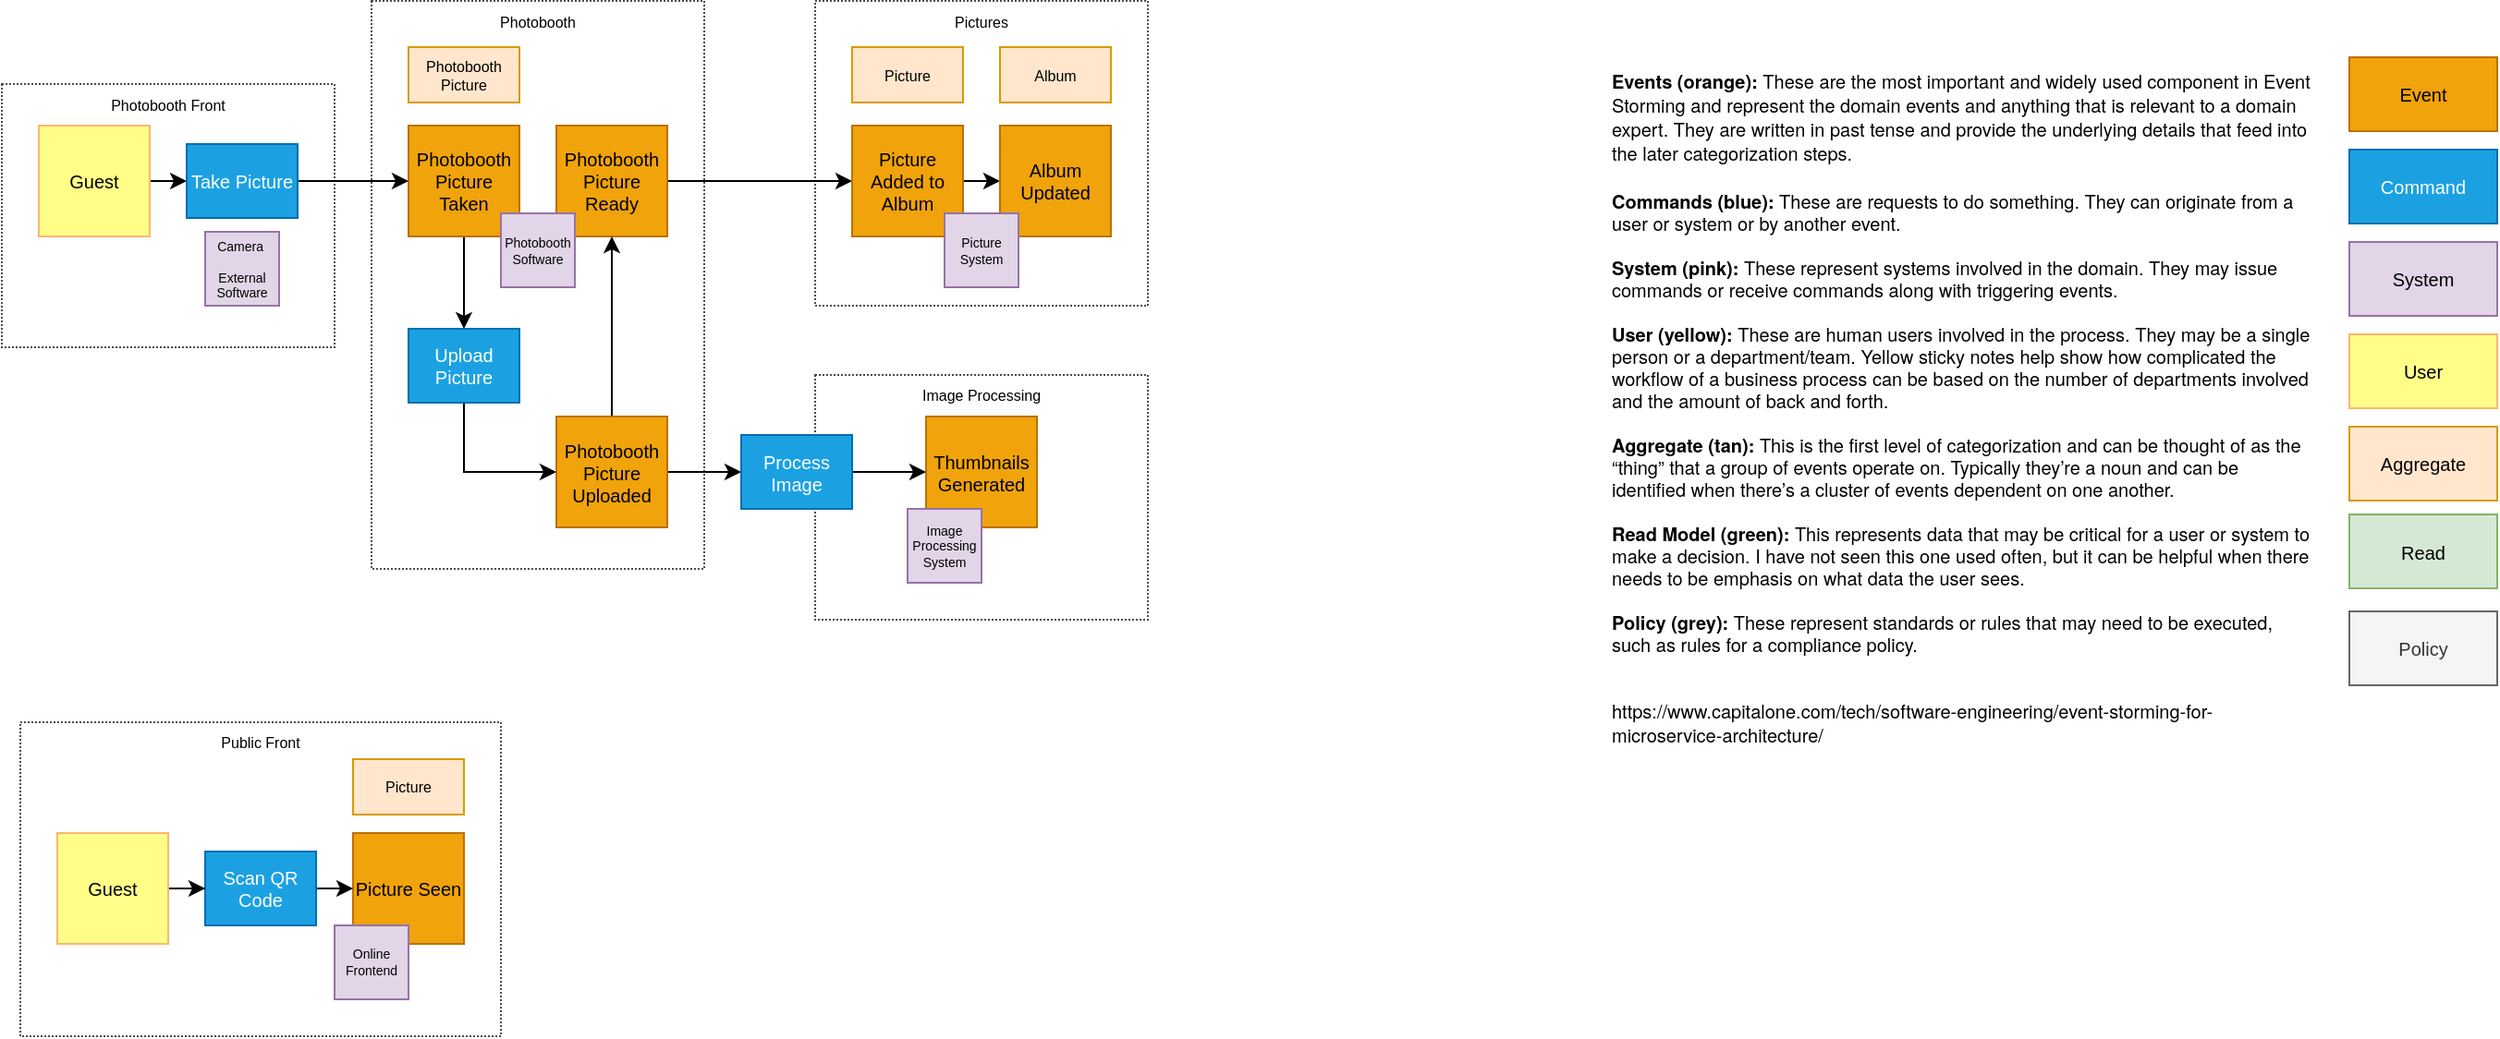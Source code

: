 <mxfile version="18.1.3" type="device"><diagram id="fX77MtaEtB7uqKcOZBoV" name="Event Storming"><mxGraphModel dx="822" dy="499" grid="1" gridSize="10" guides="1" tooltips="1" connect="1" arrows="1" fold="1" page="1" pageScale="1" pageWidth="850" pageHeight="1100" math="0" shadow="0"><root><mxCell id="0"/><mxCell id="1" parent="0"/><mxCell id="wSbY5mnxiFB_ejJjJqvr-53" value="Photobooth Front" style="rounded=0;whiteSpace=wrap;html=1;fontSize=8;verticalAlign=top;strokeColor=#4D4D4D;dashed=1;dashPattern=1 1;" parent="1" vertex="1"><mxGeometry x="10" y="54.5" width="180" height="142.5" as="geometry"/></mxCell><mxCell id="wSbY5mnxiFB_ejJjJqvr-52" value="Public Front" style="rounded=0;whiteSpace=wrap;html=1;fontSize=8;verticalAlign=top;strokeColor=#4D4D4D;dashed=1;dashPattern=1 1;" parent="1" vertex="1"><mxGeometry x="20" y="400" width="260" height="170" as="geometry"/></mxCell><mxCell id="wSbY5mnxiFB_ejJjJqvr-51" value="Image Processing" style="rounded=0;whiteSpace=wrap;html=1;fontSize=8;verticalAlign=top;strokeColor=#4D4D4D;dashed=1;dashPattern=1 1;" parent="1" vertex="1"><mxGeometry x="450" y="212" width="180" height="132.5" as="geometry"/></mxCell><mxCell id="wSbY5mnxiFB_ejJjJqvr-50" value="Pictures" style="rounded=0;whiteSpace=wrap;html=1;fontSize=8;verticalAlign=top;strokeColor=#4D4D4D;dashed=1;dashPattern=1 1;" parent="1" vertex="1"><mxGeometry x="450" y="9.5" width="180" height="165" as="geometry"/></mxCell><mxCell id="wSbY5mnxiFB_ejJjJqvr-49" value="Photobooth" style="rounded=0;whiteSpace=wrap;html=1;fontSize=8;verticalAlign=top;strokeColor=#4D4D4D;dashed=1;dashPattern=1 1;" parent="1" vertex="1"><mxGeometry x="210" y="9.5" width="180" height="307.5" as="geometry"/></mxCell><mxCell id="wSbY5mnxiFB_ejJjJqvr-5" value="&lt;div style=&quot;text-align: left;&quot;&gt;&lt;strong style=&quot;background-color: initial; font-family: Optimist, &amp;quot;Helvetica Neue&amp;quot;, Helvetica, Arial, sans-serif; box-sizing: border-box;&quot;&gt;Events (orange):&lt;/strong&gt;&lt;span style=&quot;background-color: initial; font-family: Optimist, &amp;quot;Helvetica Neue&amp;quot;, Helvetica, Arial, sans-serif;&quot;&gt;&amp;nbsp;These are the most important and widely used component in Event Storming and represent the domain events and anything that is relevant to a domain expert. They are written in past tense and provide the underlying details that feed into the later categorization steps.&lt;/span&gt;&lt;/div&gt;&lt;div style=&quot;text-align: left;&quot;&gt;&lt;span style=&quot;background-color: initial; font-family: Optimist, &amp;quot;Helvetica Neue&amp;quot;, Helvetica, Arial, sans-serif;&quot;&gt;&lt;br&gt;&lt;/span&gt;&lt;/div&gt;&lt;strong style=&quot;font-family: Optimist, &amp;quot;Helvetica Neue&amp;quot;, Helvetica, Arial, sans-serif; background-color: initial; box-sizing: border-box;&quot;&gt;&lt;div style=&quot;text-align: left;&quot;&gt;&lt;strong style=&quot;background-color: initial; box-sizing: border-box;&quot;&gt;Commands (blue):&lt;/strong&gt;&lt;span style=&quot;background-color: initial; font-weight: normal;&quot;&gt;&amp;nbsp;These are requests to do something. They can originate from a user or system or by another event.&lt;/span&gt;&lt;/div&gt;&lt;div style=&quot;text-align: left;&quot;&gt;&lt;span style=&quot;background-color: initial; font-weight: normal;&quot;&gt;&lt;br&gt;&lt;/span&gt;&lt;/div&gt;&lt;/strong&gt;&lt;strong style=&quot;font-family: Optimist, &amp;quot;Helvetica Neue&amp;quot;, Helvetica, Arial, sans-serif; background-color: initial; box-sizing: border-box;&quot;&gt;&lt;div style=&quot;text-align: left;&quot;&gt;&lt;strong style=&quot;background-color: initial; box-sizing: border-box;&quot;&gt;System (pink):&amp;nbsp;&lt;/strong&gt;&lt;span style=&quot;background-color: initial; font-weight: normal;&quot;&gt;These represent systems involved in the domain. They may issue commands or receive commands along with triggering events.&lt;/span&gt;&lt;/div&gt;&lt;div style=&quot;text-align: left;&quot;&gt;&lt;br&gt;&lt;/div&gt;&lt;/strong&gt;&lt;strong style=&quot;font-family: Optimist, &amp;quot;Helvetica Neue&amp;quot;, Helvetica, Arial, sans-serif; background-color: initial; box-sizing: border-box;&quot;&gt;&lt;div style=&quot;text-align: left;&quot;&gt;&lt;strong style=&quot;background-color: initial; box-sizing: border-box;&quot;&gt;User (yellow):&lt;/strong&gt;&lt;span style=&quot;background-color: initial; font-weight: normal;&quot;&gt;&amp;nbsp;These are human users involved in the process. They may be a single person or a department/team. Yellow sticky notes help show how complicated the workflow of a business process can be based on the number of departments involved and the amount of back and forth.&lt;/span&gt;&lt;/div&gt;&lt;div style=&quot;text-align: left;&quot;&gt;&lt;span style=&quot;background-color: initial; font-weight: normal;&quot;&gt;&lt;br&gt;&lt;/span&gt;&lt;/div&gt;&lt;/strong&gt;&lt;strong style=&quot;font-family: Optimist, &amp;quot;Helvetica Neue&amp;quot;, Helvetica, Arial, sans-serif; background-color: initial; box-sizing: border-box;&quot;&gt;&lt;div style=&quot;text-align: left;&quot;&gt;&lt;strong style=&quot;background-color: initial; box-sizing: border-box;&quot;&gt;Aggregate (tan):&lt;/strong&gt;&lt;span style=&quot;background-color: initial; font-weight: normal;&quot;&gt;&amp;nbsp;This is the first level of categorization and can be thought of as the “thing” that a group of events operate on. Typically they’re a noun and can be identified when there’s a cluster of events dependent on one another.&lt;/span&gt;&lt;/div&gt;&lt;div style=&quot;text-align: left;&quot;&gt;&lt;span style=&quot;background-color: initial; font-weight: normal;&quot;&gt;&lt;br&gt;&lt;/span&gt;&lt;/div&gt;&lt;/strong&gt;&lt;strong style=&quot;font-family: Optimist, &amp;quot;Helvetica Neue&amp;quot;, Helvetica, Arial, sans-serif; background-color: initial; box-sizing: border-box;&quot;&gt;&lt;div style=&quot;text-align: left;&quot;&gt;&lt;strong style=&quot;background-color: initial; box-sizing: border-box;&quot;&gt;Read Model (green):&lt;/strong&gt;&lt;span style=&quot;background-color: initial; font-weight: normal;&quot;&gt;&amp;nbsp;This represents data that may be critical for a user or system to make a decision. I have not seen this one used often, but it can be helpful when there needs to be emphasis on what data the user sees.&lt;/span&gt;&lt;/div&gt;&lt;div style=&quot;text-align: left;&quot;&gt;&lt;span style=&quot;background-color: initial; font-weight: normal;&quot;&gt;&lt;br&gt;&lt;/span&gt;&lt;/div&gt;&lt;/strong&gt;&lt;span style=&quot;background-color: initial; box-sizing: border-box;&quot;&gt;&lt;div style=&quot;font-family: Optimist, &amp;quot;Helvetica Neue&amp;quot;, Helvetica, Arial, sans-serif; font-weight: bold; text-align: left;&quot;&gt;&lt;strong style=&quot;background-color: initial; box-sizing: border-box;&quot;&gt;Policy (grey):&amp;nbsp;&lt;/strong&gt;&lt;span style=&quot;background-color: initial; font-weight: normal;&quot;&gt;These represent standards or rules that may need to be executed, such as rules for a compliance policy.&lt;/span&gt;&lt;/div&gt;&lt;div style=&quot;font-family: Optimist, &amp;quot;Helvetica Neue&amp;quot;, Helvetica, Arial, sans-serif; font-weight: bold; text-align: left;&quot;&gt;&lt;span style=&quot;background-color: initial; font-weight: normal;&quot;&gt;&lt;br&gt;&lt;/span&gt;&lt;/div&gt;&lt;div style=&quot;font-family: Optimist, &amp;quot;Helvetica Neue&amp;quot;, Helvetica, Arial, sans-serif; font-weight: bold; text-align: left;&quot;&gt;&lt;span style=&quot;background-color: initial; font-weight: normal;&quot;&gt;&lt;br&gt;&lt;/span&gt;&lt;/div&gt;&lt;div style=&quot;text-align: left;&quot;&gt;&lt;span style=&quot;background-color: initial;&quot;&gt;&lt;font face=&quot;Optimist, Helvetica Neue, Helvetica, Arial, sans-serif&quot;&gt;https://www.capitalone.com/tech/software-engineering/event-storming-for-microservice-architecture/&lt;/font&gt;&lt;br&gt;&lt;/span&gt;&lt;/div&gt;&lt;/span&gt;" style="text;html=1;strokeColor=none;fillColor=none;align=center;verticalAlign=top;whiteSpace=wrap;rounded=0;fontSize=10;" parent="1" vertex="1"><mxGeometry x="880" y="40" width="380" height="400" as="geometry"/></mxCell><mxCell id="wSbY5mnxiFB_ejJjJqvr-6" value="System" style="rounded=0;whiteSpace=wrap;html=1;fillColor=#e1d5e7;strokeColor=#9673a6;fontSize=10;" parent="1" vertex="1"><mxGeometry x="1280" y="140" width="80" height="40" as="geometry"/></mxCell><mxCell id="wSbY5mnxiFB_ejJjJqvr-7" value="Command" style="rounded=0;whiteSpace=wrap;html=1;fillColor=#1ba1e2;strokeColor=#006EAF;fontColor=#ffffff;fontSize=10;" parent="1" vertex="1"><mxGeometry x="1280" y="90" width="80" height="40" as="geometry"/></mxCell><mxCell id="wSbY5mnxiFB_ejJjJqvr-8" value="Event" style="rounded=0;whiteSpace=wrap;html=1;fillColor=#f0a30a;strokeColor=#BD7000;fontColor=#000000;fontSize=10;" parent="1" vertex="1"><mxGeometry x="1280" y="40" width="80" height="40" as="geometry"/></mxCell><mxCell id="wSbY5mnxiFB_ejJjJqvr-9" value="Aggregate" style="rounded=0;whiteSpace=wrap;html=1;fillColor=#ffe6cc;strokeColor=#d79b00;fontSize=10;" parent="1" vertex="1"><mxGeometry x="1280" y="240" width="80" height="40" as="geometry"/></mxCell><mxCell id="wSbY5mnxiFB_ejJjJqvr-10" value="Read" style="rounded=0;whiteSpace=wrap;html=1;fillColor=#d5e8d4;strokeColor=#82b366;fontSize=10;" parent="1" vertex="1"><mxGeometry x="1280" y="287.5" width="80" height="40" as="geometry"/></mxCell><mxCell id="wSbY5mnxiFB_ejJjJqvr-11" value="Policy" style="rounded=0;whiteSpace=wrap;html=1;fillColor=#f5f5f5;strokeColor=#666666;fontColor=#333333;fontSize=10;" parent="1" vertex="1"><mxGeometry x="1280" y="340" width="80" height="40" as="geometry"/></mxCell><mxCell id="wSbY5mnxiFB_ejJjJqvr-35" style="edgeStyle=orthogonalEdgeStyle;rounded=0;orthogonalLoop=1;jettySize=auto;html=1;exitX=1;exitY=0.5;exitDx=0;exitDy=0;entryX=0;entryY=0.5;entryDx=0;entryDy=0;fontSize=10;" parent="1" source="wSbY5mnxiFB_ejJjJqvr-12" target="wSbY5mnxiFB_ejJjJqvr-14" edge="1"><mxGeometry relative="1" as="geometry"/></mxCell><mxCell id="wSbY5mnxiFB_ejJjJqvr-12" value="Photobooth Picture Ready" style="rounded=0;whiteSpace=wrap;html=1;fillColor=#f0a30a;strokeColor=#BD7000;fontColor=#000000;fontSize=10;" parent="1" vertex="1"><mxGeometry x="310" y="77" width="60" height="60" as="geometry"/></mxCell><mxCell id="wSbY5mnxiFB_ejJjJqvr-43" style="edgeStyle=orthogonalEdgeStyle;rounded=0;orthogonalLoop=1;jettySize=auto;html=1;exitX=1;exitY=0.5;exitDx=0;exitDy=0;entryX=0;entryY=0.5;entryDx=0;entryDy=0;fontSize=8;" parent="1" source="wSbY5mnxiFB_ejJjJqvr-13" target="wSbY5mnxiFB_ejJjJqvr-42" edge="1"><mxGeometry relative="1" as="geometry"/></mxCell><mxCell id="wSbY5mnxiFB_ejJjJqvr-56" style="edgeStyle=orthogonalEdgeStyle;rounded=0;orthogonalLoop=1;jettySize=auto;html=1;exitX=0.5;exitY=0;exitDx=0;exitDy=0;entryX=0.5;entryY=1;entryDx=0;entryDy=0;fontSize=8;" parent="1" source="wSbY5mnxiFB_ejJjJqvr-13" target="wSbY5mnxiFB_ejJjJqvr-12" edge="1"><mxGeometry relative="1" as="geometry"/></mxCell><mxCell id="wSbY5mnxiFB_ejJjJqvr-13" value="Photobooth Picture Uploaded" style="rounded=0;whiteSpace=wrap;html=1;fillColor=#f0a30a;strokeColor=#BD7000;fontColor=#000000;fontSize=10;" parent="1" vertex="1"><mxGeometry x="310" y="234.5" width="60" height="60" as="geometry"/></mxCell><mxCell id="wSbY5mnxiFB_ejJjJqvr-36" style="edgeStyle=orthogonalEdgeStyle;rounded=0;orthogonalLoop=1;jettySize=auto;html=1;exitX=1;exitY=0.5;exitDx=0;exitDy=0;entryX=0;entryY=0.5;entryDx=0;entryDy=0;fontSize=10;" parent="1" source="wSbY5mnxiFB_ejJjJqvr-14" target="wSbY5mnxiFB_ejJjJqvr-15" edge="1"><mxGeometry relative="1" as="geometry"/></mxCell><mxCell id="wSbY5mnxiFB_ejJjJqvr-14" value="Picture Added to Album" style="rounded=0;whiteSpace=wrap;html=1;fillColor=#f0a30a;strokeColor=#BD7000;fontColor=#000000;fontSize=10;" parent="1" vertex="1"><mxGeometry x="470" y="77" width="60" height="60" as="geometry"/></mxCell><mxCell id="wSbY5mnxiFB_ejJjJqvr-15" value="Album Updated" style="rounded=0;whiteSpace=wrap;html=1;fillColor=#f0a30a;strokeColor=#BD7000;fontColor=#000000;fontSize=10;" parent="1" vertex="1"><mxGeometry x="550" y="77" width="60" height="60" as="geometry"/></mxCell><mxCell id="wSbY5mnxiFB_ejJjJqvr-16" value="Thumbnails Generated" style="rounded=0;whiteSpace=wrap;html=1;fillColor=#f0a30a;strokeColor=#BD7000;fontColor=#000000;fontSize=10;" parent="1" vertex="1"><mxGeometry x="510" y="234.5" width="60" height="60" as="geometry"/></mxCell><mxCell id="wSbY5mnxiFB_ejJjJqvr-54" style="edgeStyle=orthogonalEdgeStyle;rounded=0;orthogonalLoop=1;jettySize=auto;html=1;exitX=1;exitY=0.5;exitDx=0;exitDy=0;entryX=0;entryY=0.5;entryDx=0;entryDy=0;fontSize=8;" parent="1" source="wSbY5mnxiFB_ejJjJqvr-18" target="wSbY5mnxiFB_ejJjJqvr-45" edge="1"><mxGeometry relative="1" as="geometry"/></mxCell><mxCell id="wSbY5mnxiFB_ejJjJqvr-18" value="Guest" style="rounded=0;whiteSpace=wrap;html=1;fillColor=#ffff88;strokeColor=#FFB570;fontSize=10;" parent="1" vertex="1"><mxGeometry x="30" y="77" width="60" height="60" as="geometry"/></mxCell><mxCell id="wSbY5mnxiFB_ejJjJqvr-58" style="edgeStyle=orthogonalEdgeStyle;rounded=0;orthogonalLoop=1;jettySize=auto;html=1;exitX=0.5;exitY=1;exitDx=0;exitDy=0;entryX=0.5;entryY=0;entryDx=0;entryDy=0;fontSize=8;" parent="1" source="wSbY5mnxiFB_ejJjJqvr-19" target="wSbY5mnxiFB_ejJjJqvr-57" edge="1"><mxGeometry relative="1" as="geometry"/></mxCell><mxCell id="wSbY5mnxiFB_ejJjJqvr-19" value="Photobooth Picture Taken" style="rounded=0;whiteSpace=wrap;html=1;fillColor=#f0a30a;strokeColor=#BD7000;fontColor=#000000;fontSize=10;" parent="1" vertex="1"><mxGeometry x="230" y="77" width="60" height="60" as="geometry"/></mxCell><mxCell id="wSbY5mnxiFB_ejJjJqvr-20" value="Camera&amp;nbsp;&lt;br&gt;&lt;br&gt;External Software" style="rounded=0;whiteSpace=wrap;html=1;fillColor=#e1d5e7;strokeColor=#9673a6;fontSize=7;" parent="1" vertex="1"><mxGeometry x="120" y="134.5" width="40" height="40" as="geometry"/></mxCell><mxCell id="wSbY5mnxiFB_ejJjJqvr-23" value="Photobooth&lt;br style=&quot;font-size: 7px;&quot;&gt;Software" style="rounded=0;whiteSpace=wrap;html=1;fillColor=#e1d5e7;strokeColor=#9673a6;fontSize=7;" parent="1" vertex="1"><mxGeometry x="280" y="124.5" width="40" height="40" as="geometry"/></mxCell><mxCell id="wSbY5mnxiFB_ejJjJqvr-25" value="Picture Seen" style="rounded=0;whiteSpace=wrap;html=1;fillColor=#f0a30a;strokeColor=#BD7000;fontColor=#000000;fontSize=10;" parent="1" vertex="1"><mxGeometry x="200" y="460" width="60" height="60" as="geometry"/></mxCell><mxCell id="wSbY5mnxiFB_ejJjJqvr-29" style="edgeStyle=orthogonalEdgeStyle;rounded=0;orthogonalLoop=1;jettySize=auto;html=1;exitX=1;exitY=0.5;exitDx=0;exitDy=0;entryX=0;entryY=0.5;entryDx=0;entryDy=0;fontSize=10;" parent="1" source="wSbY5mnxiFB_ejJjJqvr-26" target="wSbY5mnxiFB_ejJjJqvr-25" edge="1"><mxGeometry relative="1" as="geometry"/></mxCell><mxCell id="wSbY5mnxiFB_ejJjJqvr-26" value="Scan QR Code" style="rounded=0;whiteSpace=wrap;html=1;fillColor=#1ba1e2;strokeColor=#006EAF;fontColor=#ffffff;fontSize=10;" parent="1" vertex="1"><mxGeometry x="120" y="470" width="60" height="40" as="geometry"/></mxCell><mxCell id="wSbY5mnxiFB_ejJjJqvr-28" style="edgeStyle=orthogonalEdgeStyle;rounded=0;orthogonalLoop=1;jettySize=auto;html=1;entryX=0;entryY=0.5;entryDx=0;entryDy=0;fontSize=10;" parent="1" source="wSbY5mnxiFB_ejJjJqvr-27" target="wSbY5mnxiFB_ejJjJqvr-26" edge="1"><mxGeometry relative="1" as="geometry"/></mxCell><mxCell id="wSbY5mnxiFB_ejJjJqvr-27" value="Guest" style="rounded=0;whiteSpace=wrap;html=1;fillColor=#ffff88;strokeColor=#FFB570;fontSize=10;" parent="1" vertex="1"><mxGeometry x="40" y="460" width="60" height="60" as="geometry"/></mxCell><mxCell id="wSbY5mnxiFB_ejJjJqvr-30" value="Online&lt;br&gt;Frontend" style="rounded=0;whiteSpace=wrap;html=1;fillColor=#e1d5e7;strokeColor=#9673a6;fontSize=7;" parent="1" vertex="1"><mxGeometry x="190" y="510" width="40" height="40" as="geometry"/></mxCell><mxCell id="wSbY5mnxiFB_ejJjJqvr-31" value="Image Processing&lt;br&gt;System" style="rounded=0;whiteSpace=wrap;html=1;fillColor=#e1d5e7;strokeColor=#9673a6;fontSize=7;" parent="1" vertex="1"><mxGeometry x="500" y="284.5" width="40" height="40" as="geometry"/></mxCell><mxCell id="wSbY5mnxiFB_ejJjJqvr-32" value="Picture System" style="rounded=0;whiteSpace=wrap;html=1;fillColor=#e1d5e7;strokeColor=#9673a6;fontSize=7;" parent="1" vertex="1"><mxGeometry x="520" y="124.5" width="40" height="40" as="geometry"/></mxCell><mxCell id="wSbY5mnxiFB_ejJjJqvr-37" value="User" style="rounded=0;whiteSpace=wrap;html=1;fillColor=#ffff88;strokeColor=#FFB570;fontSize=10;" parent="1" vertex="1"><mxGeometry x="1280" y="190" width="80" height="40" as="geometry"/></mxCell><mxCell id="wSbY5mnxiFB_ejJjJqvr-38" value="Photobooth&lt;br style=&quot;font-size: 8px;&quot;&gt;Picture" style="rounded=0;whiteSpace=wrap;html=1;fillColor=#ffe6cc;strokeColor=#d79b00;fontSize=8;" parent="1" vertex="1"><mxGeometry x="230" y="34.5" width="60" height="30" as="geometry"/></mxCell><mxCell id="wSbY5mnxiFB_ejJjJqvr-39" value="Picture" style="rounded=0;whiteSpace=wrap;html=1;fillColor=#ffe6cc;strokeColor=#d79b00;fontSize=8;" parent="1" vertex="1"><mxGeometry x="470" y="34.5" width="60" height="30" as="geometry"/></mxCell><mxCell id="wSbY5mnxiFB_ejJjJqvr-40" value="Album" style="rounded=0;whiteSpace=wrap;html=1;fillColor=#ffe6cc;strokeColor=#d79b00;fontSize=8;" parent="1" vertex="1"><mxGeometry x="550" y="34.5" width="60" height="30" as="geometry"/></mxCell><mxCell id="wSbY5mnxiFB_ejJjJqvr-41" value="Picture" style="rounded=0;whiteSpace=wrap;html=1;fillColor=#ffe6cc;strokeColor=#d79b00;fontSize=8;" parent="1" vertex="1"><mxGeometry x="200" y="420" width="60" height="30" as="geometry"/></mxCell><mxCell id="wSbY5mnxiFB_ejJjJqvr-44" style="edgeStyle=orthogonalEdgeStyle;rounded=0;orthogonalLoop=1;jettySize=auto;html=1;exitX=1;exitY=0.5;exitDx=0;exitDy=0;entryX=0;entryY=0.5;entryDx=0;entryDy=0;fontSize=8;" parent="1" source="wSbY5mnxiFB_ejJjJqvr-42" target="wSbY5mnxiFB_ejJjJqvr-16" edge="1"><mxGeometry relative="1" as="geometry"><mxPoint x="490" y="264.5" as="sourcePoint"/></mxGeometry></mxCell><mxCell id="wSbY5mnxiFB_ejJjJqvr-42" value="Process&lt;br&gt;Image" style="rounded=0;whiteSpace=wrap;html=1;fillColor=#1ba1e2;strokeColor=#006EAF;fontColor=#ffffff;fontSize=10;" parent="1" vertex="1"><mxGeometry x="410" y="244.5" width="60" height="40" as="geometry"/></mxCell><mxCell id="wSbY5mnxiFB_ejJjJqvr-47" style="edgeStyle=orthogonalEdgeStyle;rounded=0;orthogonalLoop=1;jettySize=auto;html=1;exitX=1;exitY=0.5;exitDx=0;exitDy=0;entryX=0;entryY=0.5;entryDx=0;entryDy=0;fontSize=8;" parent="1" source="wSbY5mnxiFB_ejJjJqvr-45" target="wSbY5mnxiFB_ejJjJqvr-19" edge="1"><mxGeometry relative="1" as="geometry"/></mxCell><mxCell id="wSbY5mnxiFB_ejJjJqvr-45" value="Take Picture" style="rounded=0;whiteSpace=wrap;html=1;fillColor=#1ba1e2;strokeColor=#006EAF;fontColor=#ffffff;fontSize=10;" parent="1" vertex="1"><mxGeometry x="110" y="87" width="60" height="40" as="geometry"/></mxCell><mxCell id="wSbY5mnxiFB_ejJjJqvr-59" style="edgeStyle=orthogonalEdgeStyle;rounded=0;orthogonalLoop=1;jettySize=auto;html=1;exitX=0.5;exitY=1;exitDx=0;exitDy=0;entryX=0;entryY=0.5;entryDx=0;entryDy=0;fontSize=8;" parent="1" source="wSbY5mnxiFB_ejJjJqvr-57" target="wSbY5mnxiFB_ejJjJqvr-13" edge="1"><mxGeometry relative="1" as="geometry"/></mxCell><mxCell id="wSbY5mnxiFB_ejJjJqvr-57" value="Upload&lt;br&gt;Picture" style="rounded=0;whiteSpace=wrap;html=1;fillColor=#1ba1e2;strokeColor=#006EAF;fontColor=#ffffff;fontSize=10;" parent="1" vertex="1"><mxGeometry x="230" y="187" width="60" height="40" as="geometry"/></mxCell></root></mxGraphModel></diagram></mxfile>